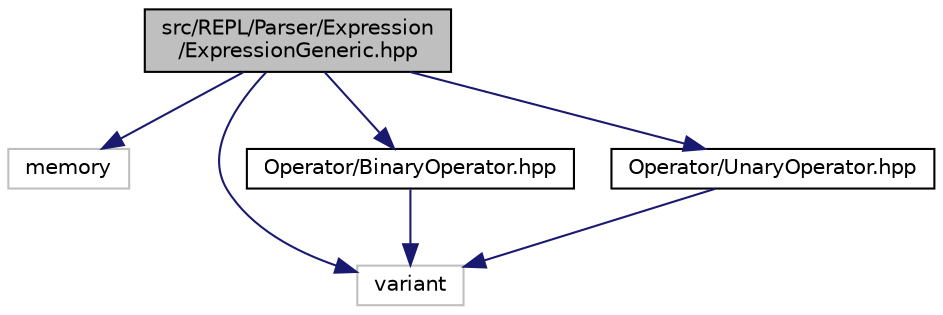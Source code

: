 digraph "src/REPL/Parser/Expression/ExpressionGeneric.hpp"
{
  edge [fontname="Helvetica",fontsize="10",labelfontname="Helvetica",labelfontsize="10"];
  node [fontname="Helvetica",fontsize="10",shape=record];
  Node0 [label="src/REPL/Parser/Expression\l/ExpressionGeneric.hpp",height=0.2,width=0.4,color="black", fillcolor="grey75", style="filled", fontcolor="black"];
  Node0 -> Node1 [color="midnightblue",fontsize="10",style="solid"];
  Node1 [label="memory",height=0.2,width=0.4,color="grey75", fillcolor="white", style="filled"];
  Node0 -> Node2 [color="midnightblue",fontsize="10",style="solid"];
  Node2 [label="variant",height=0.2,width=0.4,color="grey75", fillcolor="white", style="filled"];
  Node0 -> Node3 [color="midnightblue",fontsize="10",style="solid"];
  Node3 [label="Operator/BinaryOperator.hpp",height=0.2,width=0.4,color="black", fillcolor="white", style="filled",URL="$_binary_operator_8hpp.html"];
  Node3 -> Node2 [color="midnightblue",fontsize="10",style="solid"];
  Node0 -> Node4 [color="midnightblue",fontsize="10",style="solid"];
  Node4 [label="Operator/UnaryOperator.hpp",height=0.2,width=0.4,color="black", fillcolor="white", style="filled",URL="$_unary_operator_8hpp.html"];
  Node4 -> Node2 [color="midnightblue",fontsize="10",style="solid"];
}
